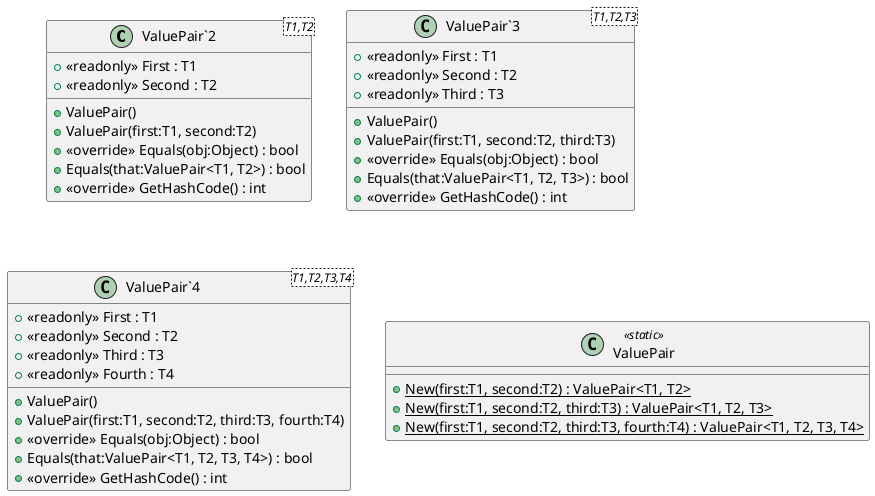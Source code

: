 @startuml
class "ValuePair`2"<T1,T2> {
    + <<readonly>> First : T1
    + <<readonly>> Second : T2
    + ValuePair()
    + ValuePair(first:T1, second:T2)
    + <<override>> Equals(obj:Object) : bool
    + Equals(that:ValuePair<T1, T2>) : bool
    + <<override>> GetHashCode() : int
}
class "ValuePair`3"<T1,T2,T3> {
    + <<readonly>> First : T1
    + <<readonly>> Second : T2
    + <<readonly>> Third : T3
    + ValuePair()
    + ValuePair(first:T1, second:T2, third:T3)
    + <<override>> Equals(obj:Object) : bool
    + Equals(that:ValuePair<T1, T2, T3>) : bool
    + <<override>> GetHashCode() : int
}
class "ValuePair`4"<T1,T2,T3,T4> {
    + <<readonly>> First : T1
    + <<readonly>> Second : T2
    + <<readonly>> Third : T3
    + <<readonly>> Fourth : T4
    + ValuePair()
    + ValuePair(first:T1, second:T2, third:T3, fourth:T4)
    + <<override>> Equals(obj:Object) : bool
    + Equals(that:ValuePair<T1, T2, T3, T4>) : bool
    + <<override>> GetHashCode() : int
}
class ValuePair <<static>> {
    + {static} New(first:T1, second:T2) : ValuePair<T1, T2>
    + {static} New(first:T1, second:T2, third:T3) : ValuePair<T1, T2, T3>
    + {static} New(first:T1, second:T2, third:T3, fourth:T4) : ValuePair<T1, T2, T3, T4>
}
@enduml
